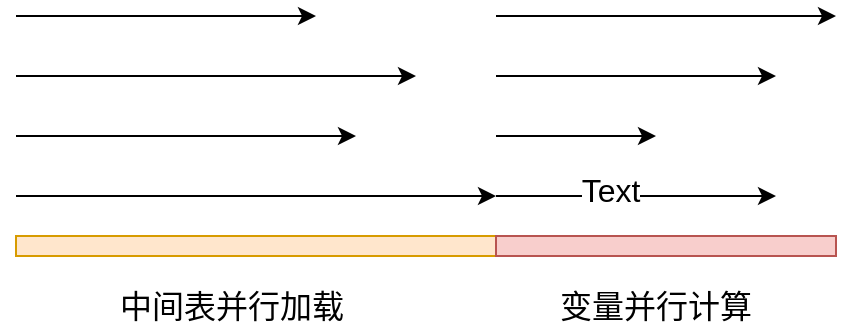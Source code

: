 <mxfile version="11.2.8" type="github" pages="1"><diagram id="SdKCy8uRP03AqSQTOFSa" name="Page-1"><mxGraphModel dx="946" dy="679" grid="1" gridSize="10" guides="1" tooltips="1" connect="1" arrows="1" fold="1" page="1" pageScale="1" pageWidth="827" pageHeight="1169" math="0" shadow="0"><root><mxCell id="0"/><mxCell id="1" parent="0"/><mxCell id="0tEgyo9qKfWDBt6cLb0W-1" value="" style="rounded=0;whiteSpace=wrap;html=1;fillColor=#ffe6cc;strokeColor=#d79b00;" vertex="1" parent="1"><mxGeometry x="160" y="220" width="240" height="10" as="geometry"/></mxCell><mxCell id="0tEgyo9qKfWDBt6cLb0W-2" value="" style="endArrow=classic;html=1;" edge="1" parent="1"><mxGeometry width="50" height="50" relative="1" as="geometry"><mxPoint x="160" y="200" as="sourcePoint"/><mxPoint x="400" y="200" as="targetPoint"/></mxGeometry></mxCell><mxCell id="0tEgyo9qKfWDBt6cLb0W-3" value="" style="endArrow=classic;html=1;" edge="1" parent="1"><mxGeometry width="50" height="50" relative="1" as="geometry"><mxPoint x="160" y="170" as="sourcePoint"/><mxPoint x="330" y="170" as="targetPoint"/></mxGeometry></mxCell><mxCell id="0tEgyo9qKfWDBt6cLb0W-4" value="" style="endArrow=classic;html=1;" edge="1" parent="1"><mxGeometry width="50" height="50" relative="1" as="geometry"><mxPoint x="160" y="140" as="sourcePoint"/><mxPoint x="360" y="140" as="targetPoint"/></mxGeometry></mxCell><mxCell id="0tEgyo9qKfWDBt6cLb0W-5" value="" style="endArrow=classic;html=1;" edge="1" parent="1"><mxGeometry width="50" height="50" relative="1" as="geometry"><mxPoint x="160" y="110" as="sourcePoint"/><mxPoint x="310" y="110" as="targetPoint"/></mxGeometry></mxCell><mxCell id="0tEgyo9qKfWDBt6cLb0W-6" value="" style="rounded=0;whiteSpace=wrap;html=1;fillColor=#f8cecc;strokeColor=#b85450;" vertex="1" parent="1"><mxGeometry x="400" y="220" width="170" height="10" as="geometry"/></mxCell><mxCell id="0tEgyo9qKfWDBt6cLb0W-7" value="" style="endArrow=classic;html=1;" edge="1" parent="1"><mxGeometry width="50" height="50" relative="1" as="geometry"><mxPoint x="400" y="200" as="sourcePoint"/><mxPoint x="540" y="200" as="targetPoint"/></mxGeometry></mxCell><mxCell id="0tEgyo9qKfWDBt6cLb0W-12" value="Text" style="text;html=1;resizable=0;points=[];align=center;verticalAlign=middle;labelBackgroundColor=#ffffff;fontSize=16;" vertex="1" connectable="0" parent="0tEgyo9qKfWDBt6cLb0W-7"><mxGeometry x="-0.186" y="3" relative="1" as="geometry"><mxPoint as="offset"/></mxGeometry></mxCell><mxCell id="0tEgyo9qKfWDBt6cLb0W-8" value="" style="endArrow=classic;html=1;" edge="1" parent="1"><mxGeometry width="50" height="50" relative="1" as="geometry"><mxPoint x="400" y="170" as="sourcePoint"/><mxPoint x="480" y="170" as="targetPoint"/></mxGeometry></mxCell><mxCell id="0tEgyo9qKfWDBt6cLb0W-9" value="" style="endArrow=classic;html=1;" edge="1" parent="1"><mxGeometry width="50" height="50" relative="1" as="geometry"><mxPoint x="400" y="140" as="sourcePoint"/><mxPoint x="540" y="140" as="targetPoint"/></mxGeometry></mxCell><mxCell id="0tEgyo9qKfWDBt6cLb0W-10" value="中间表并行加载" style="text;html=1;resizable=0;points=[];autosize=1;align=left;verticalAlign=top;spacingTop=-4;fontSize=16;" vertex="1" parent="1"><mxGeometry x="210" y="243" width="100" height="20" as="geometry"/></mxCell><mxCell id="0tEgyo9qKfWDBt6cLb0W-11" value="变量并行计算" style="text;html=1;resizable=0;points=[];autosize=1;align=left;verticalAlign=top;spacingTop=-4;fontSize=16;" vertex="1" parent="1"><mxGeometry x="430" y="243" width="90" height="20" as="geometry"/></mxCell><mxCell id="0tEgyo9qKfWDBt6cLb0W-13" value="" style="endArrow=classic;html=1;" edge="1" parent="1"><mxGeometry width="50" height="50" relative="1" as="geometry"><mxPoint x="400" y="110" as="sourcePoint"/><mxPoint x="570" y="110" as="targetPoint"/></mxGeometry></mxCell></root></mxGraphModel></diagram></mxfile>